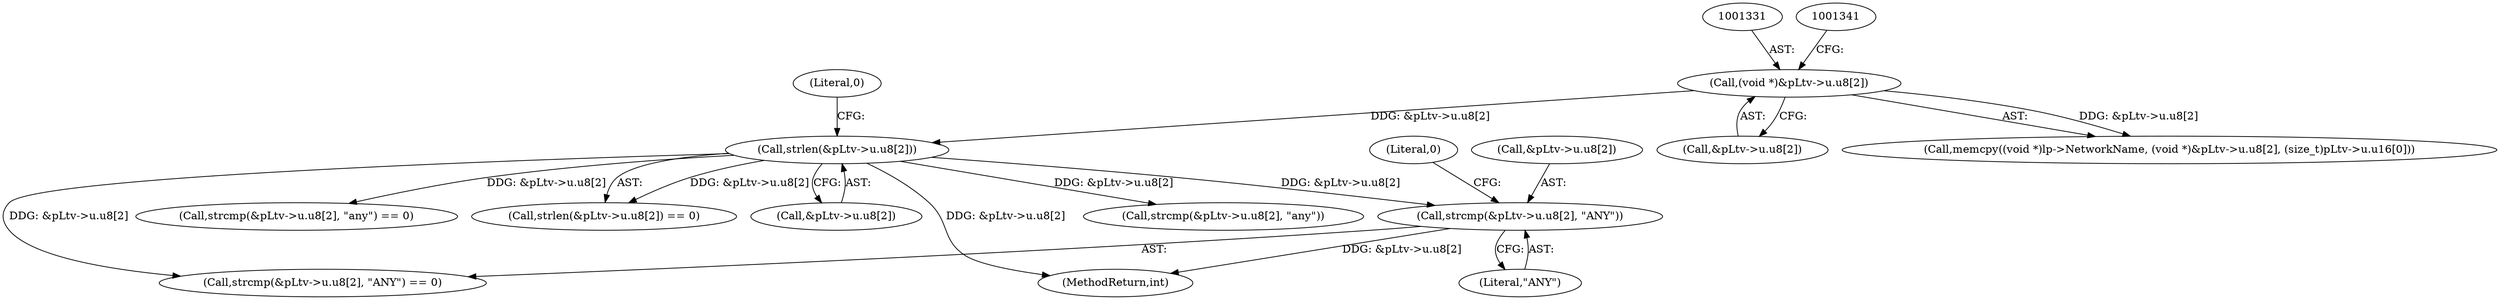 digraph "0_linux_b5e2f339865fb443107e5b10603e53bbc92dc054_0@API" {
"1001380" [label="(Call,strcmp(&pLtv->u.u8[2], \"ANY\"))"];
"1001368" [label="(Call,strlen(&pLtv->u.u8[2]))"];
"1001330" [label="(Call,(void *)&pLtv->u.u8[2])"];
"1001332" [label="(Call,&pLtv->u.u8[2])"];
"1002520" [label="(MethodReturn,int)"];
"1001377" [label="(Literal,0)"];
"1001390" [label="(Literal,0)"];
"1001324" [label="(Call,memcpy((void *)lp->NetworkName, (void *)&pLtv->u.u8[2], (size_t)pLtv->u.u16[0]))"];
"1001392" [label="(Call,strcmp(&pLtv->u.u8[2], \"any\"))"];
"1001379" [label="(Call,strcmp(&pLtv->u.u8[2], \"ANY\") == 0)"];
"1001380" [label="(Call,strcmp(&pLtv->u.u8[2], \"ANY\"))"];
"1001368" [label="(Call,strlen(&pLtv->u.u8[2]))"];
"1001389" [label="(Literal,\"ANY\")"];
"1001330" [label="(Call,(void *)&pLtv->u.u8[2])"];
"1001391" [label="(Call,strcmp(&pLtv->u.u8[2], \"any\") == 0)"];
"1001367" [label="(Call,strlen(&pLtv->u.u8[2]) == 0)"];
"1001369" [label="(Call,&pLtv->u.u8[2])"];
"1001381" [label="(Call,&pLtv->u.u8[2])"];
"1001380" -> "1001379"  [label="AST: "];
"1001380" -> "1001389"  [label="CFG: "];
"1001381" -> "1001380"  [label="AST: "];
"1001389" -> "1001380"  [label="AST: "];
"1001390" -> "1001380"  [label="CFG: "];
"1001380" -> "1002520"  [label="DDG: &pLtv->u.u8[2]"];
"1001368" -> "1001380"  [label="DDG: &pLtv->u.u8[2]"];
"1001368" -> "1001367"  [label="AST: "];
"1001368" -> "1001369"  [label="CFG: "];
"1001369" -> "1001368"  [label="AST: "];
"1001377" -> "1001368"  [label="CFG: "];
"1001368" -> "1002520"  [label="DDG: &pLtv->u.u8[2]"];
"1001368" -> "1001367"  [label="DDG: &pLtv->u.u8[2]"];
"1001330" -> "1001368"  [label="DDG: &pLtv->u.u8[2]"];
"1001368" -> "1001379"  [label="DDG: &pLtv->u.u8[2]"];
"1001368" -> "1001391"  [label="DDG: &pLtv->u.u8[2]"];
"1001368" -> "1001392"  [label="DDG: &pLtv->u.u8[2]"];
"1001330" -> "1001324"  [label="AST: "];
"1001330" -> "1001332"  [label="CFG: "];
"1001331" -> "1001330"  [label="AST: "];
"1001332" -> "1001330"  [label="AST: "];
"1001341" -> "1001330"  [label="CFG: "];
"1001330" -> "1001324"  [label="DDG: &pLtv->u.u8[2]"];
}
